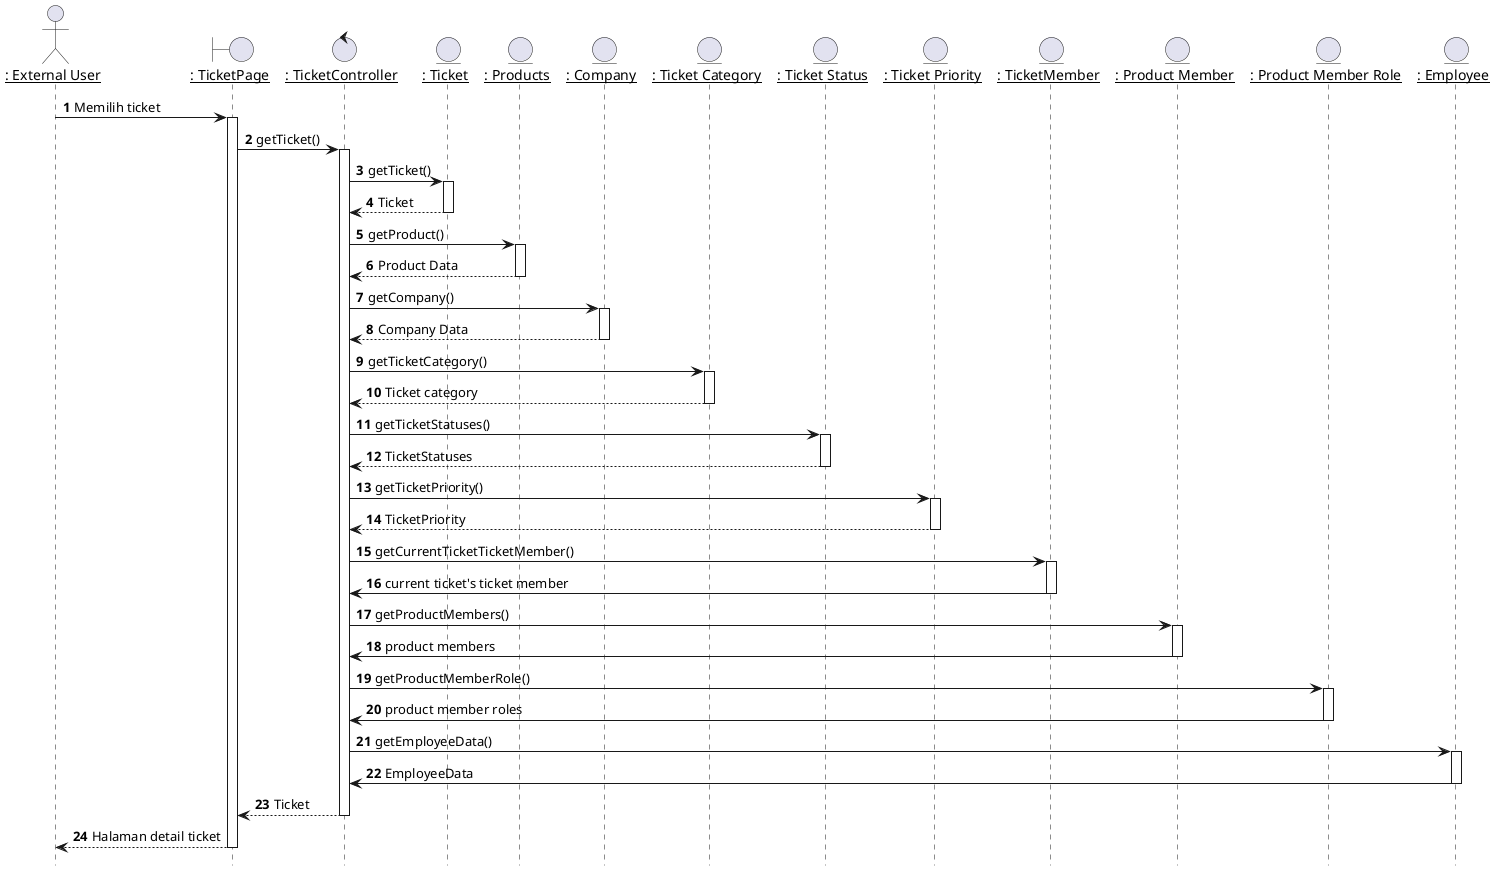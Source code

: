 @startuml Melihat Detail Ticket

hide footbox
' title "Melihat Detail Ticket"

actor EU as "__: External User__"
boundary TicketPage as "__: TicketPage__"
control TicketController as "__: TicketController__"
entity Ticket as "__: Ticket__"
entity Product as "__: Products__"
entity Company as "__: Company__"
entity TicketCategory as "__: Ticket Category__"
entity TicketStatuses as "__: Ticket Status__"
entity TicketPriority as "__: Ticket Priority__"
entity TicketMember as "__: TicketMember__"
entity ProductMembers as "__: Product Member__"
entity ProductMemberRoles as "__: Product Member Role__"
entity Employees as "__: Employee__"

autonumber 1
EU -> TicketPage: Memilih ticket
activate TicketPage


TicketPage -> TicketController: getTicket()
activate TicketController

TicketController -> Ticket: getTicket()
activate Ticket

Ticket --> TicketController : Ticket
deactivate Ticket

TicketController -> Product: getProduct()
activate Product

Product --> TicketController : Product Data
deactivate Product

TicketController -> Company: getCompany()
activate Company

Company --> TicketController : Company Data
deactivate Company

TicketController -> TicketCategory: getTicketCategory()
activate TicketCategory

TicketCategory --> TicketController : Ticket category
deactivate TicketCategory

TicketController -> TicketStatuses: getTicketStatuses()
activate TicketStatuses

TicketStatuses --> TicketController : TicketStatuses
deactivate TicketStatuses

TicketController -> TicketPriority: getTicketPriority()
activate TicketPriority

TicketPriority --> TicketController : TicketPriority
deactivate TicketPriority

TicketController -> TicketMember: getCurrentTicketTicketMember()
activate TicketMember

TicketMember -> TicketController: current ticket's ticket member
deactivate TicketMember

TicketController -> ProductMembers: getProductMembers()
activate ProductMembers

ProductMembers -> TicketController: product members
deactivate ProductMembers

TicketController -> ProductMemberRoles: getProductMemberRole()
activate ProductMemberRoles

ProductMemberRoles -> TicketController: product member roles
deactivate ProductMemberRoles

TicketController -> Employees: getEmployeeData()
activate Employees

Employees -> TicketController: EmployeeData
deactivate Employees

TicketController --> TicketPage : Ticket
deactivate TicketController

TicketPage --> EU : Halaman detail ticket
deactivate TicketPage


@enduml
